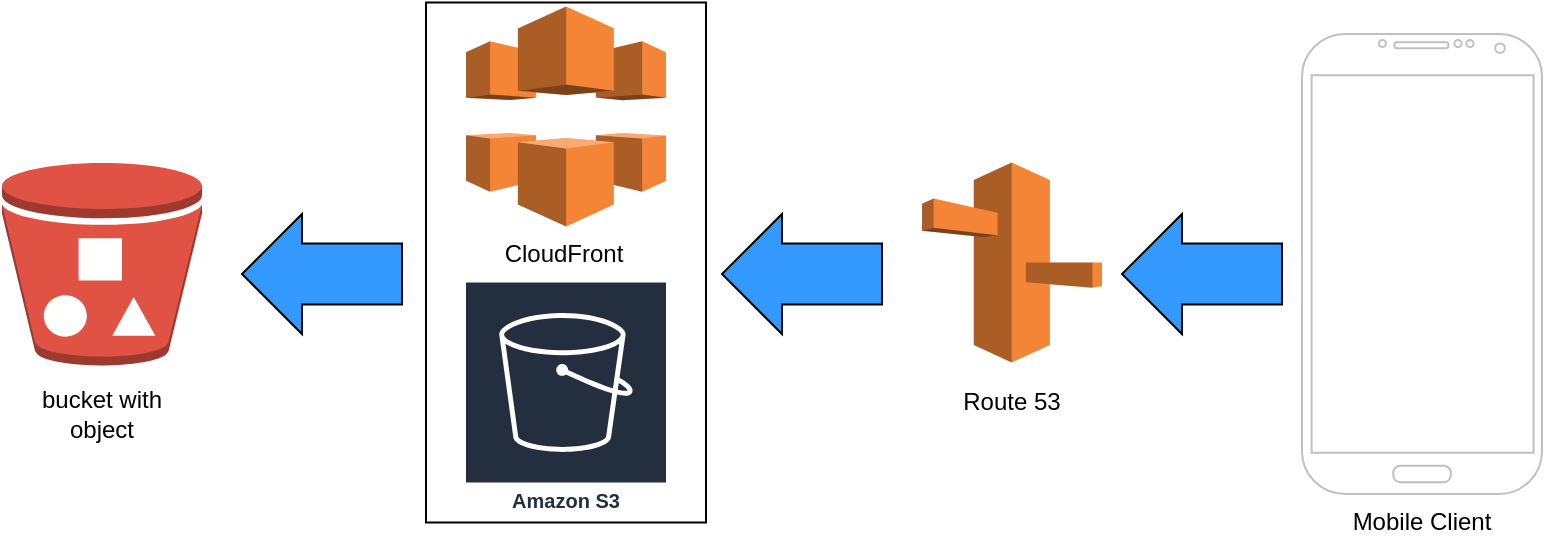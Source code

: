 <mxfile version="20.0.3" type="github"><diagram id="0Tv9G0APNP6BYmGjG3M4" name="ページ1"><mxGraphModel dx="1549" dy="754" grid="1" gridSize="10" guides="1" tooltips="1" connect="1" arrows="1" fold="1" page="1" pageScale="1" pageWidth="827" pageHeight="1169" math="0" shadow="0"><root><mxCell id="0"/><mxCell id="1" parent="0"/><mxCell id="CHMytWr4P-snek_iTtK7-1" value="" style="outlineConnect=0;dashed=0;verticalLabelPosition=bottom;verticalAlign=top;align=center;html=1;shape=mxgraph.aws3.route_53;fillColor=#F58536;gradientColor=none;" vertex="1" parent="1"><mxGeometry x="480" y="114.25" width="90" height="100" as="geometry"/></mxCell><mxCell id="CHMytWr4P-snek_iTtK7-5" value="" style="verticalLabelPosition=bottom;verticalAlign=top;html=1;shadow=0;dashed=0;strokeWidth=1;shape=mxgraph.android.phone2;strokeColor=#c0c0c0;" vertex="1" parent="1"><mxGeometry x="670" y="50" width="120" height="230" as="geometry"/></mxCell><mxCell id="CHMytWr4P-snek_iTtK7-12" value="" style="outlineConnect=0;dashed=0;verticalLabelPosition=bottom;verticalAlign=top;align=center;html=1;shape=mxgraph.aws3.bucket_with_objects;fillColor=#E05243;gradientColor=none;" vertex="1" parent="1"><mxGeometry x="20" y="114.25" width="100" height="101.5" as="geometry"/></mxCell><mxCell id="CHMytWr4P-snek_iTtK7-14" value="" style="group" vertex="1" connectable="0" parent="1"><mxGeometry x="232" y="34.25" width="140" height="260" as="geometry"/></mxCell><mxCell id="CHMytWr4P-snek_iTtK7-13" value="" style="rounded=0;whiteSpace=wrap;html=1;" vertex="1" parent="CHMytWr4P-snek_iTtK7-14"><mxGeometry width="140" height="260" as="geometry"/></mxCell><mxCell id="CHMytWr4P-snek_iTtK7-2" value="" style="outlineConnect=0;dashed=0;verticalLabelPosition=bottom;verticalAlign=top;align=center;html=1;shape=mxgraph.aws3.cloudfront;fillColor=#F58536;gradientColor=none;" vertex="1" parent="CHMytWr4P-snek_iTtK7-14"><mxGeometry x="20" y="2" width="100" height="110" as="geometry"/></mxCell><mxCell id="CHMytWr4P-snek_iTtK7-4" value="Amazon S3" style="sketch=0;outlineConnect=0;fontColor=#232F3E;gradientColor=none;strokeColor=#ffffff;fillColor=#232F3E;dashed=0;verticalLabelPosition=middle;verticalAlign=bottom;align=center;html=1;whiteSpace=wrap;fontSize=10;fontStyle=1;spacing=3;shape=mxgraph.aws4.productIcon;prIcon=mxgraph.aws4.s3;" vertex="1" parent="CHMytWr4P-snek_iTtK7-14"><mxGeometry x="19" y="139" width="102" height="120" as="geometry"/></mxCell><mxCell id="CHMytWr4P-snek_iTtK7-19" value="CloudFront" style="text;html=1;strokeColor=none;fillColor=none;align=center;verticalAlign=middle;whiteSpace=wrap;rounded=0;" vertex="1" parent="CHMytWr4P-snek_iTtK7-14"><mxGeometry x="19" y="112" width="100" height="28" as="geometry"/></mxCell><mxCell id="CHMytWr4P-snek_iTtK7-15" value="" style="html=1;shadow=0;dashed=0;align=center;verticalAlign=middle;shape=mxgraph.arrows2.arrow;dy=0.49;dx=30;flipH=1;notch=0;fillColor=#3399FF;" vertex="1" parent="1"><mxGeometry x="580" y="140" width="80" height="60" as="geometry"/></mxCell><mxCell id="CHMytWr4P-snek_iTtK7-16" value="" style="html=1;shadow=0;dashed=0;align=center;verticalAlign=middle;shape=mxgraph.arrows2.arrow;dy=0.49;dx=30;flipH=1;notch=0;fillColor=#3399FF;" vertex="1" parent="1"><mxGeometry x="380" y="140" width="80" height="60" as="geometry"/></mxCell><mxCell id="CHMytWr4P-snek_iTtK7-17" value="" style="html=1;shadow=0;dashed=0;align=center;verticalAlign=middle;shape=mxgraph.arrows2.arrow;dy=0.49;dx=30;flipH=1;notch=0;fillColor=#3399FF;" vertex="1" parent="1"><mxGeometry x="140" y="140" width="80" height="60" as="geometry"/></mxCell><mxCell id="CHMytWr4P-snek_iTtK7-18" value="bucket with&lt;br&gt;object&lt;br&gt;" style="text;html=1;strokeColor=none;fillColor=none;align=center;verticalAlign=middle;whiteSpace=wrap;rounded=0;" vertex="1" parent="1"><mxGeometry x="20" y="220" width="100" height="40" as="geometry"/></mxCell><mxCell id="CHMytWr4P-snek_iTtK7-20" value="Route 53" style="text;html=1;strokeColor=none;fillColor=none;align=center;verticalAlign=middle;whiteSpace=wrap;rounded=0;" vertex="1" parent="1"><mxGeometry x="475" y="220" width="100" height="28" as="geometry"/></mxCell><mxCell id="CHMytWr4P-snek_iTtK7-21" value="Mobile Client" style="text;html=1;strokeColor=none;fillColor=none;align=center;verticalAlign=middle;whiteSpace=wrap;rounded=0;" vertex="1" parent="1"><mxGeometry x="680" y="280" width="100" height="28" as="geometry"/></mxCell></root></mxGraphModel></diagram></mxfile>